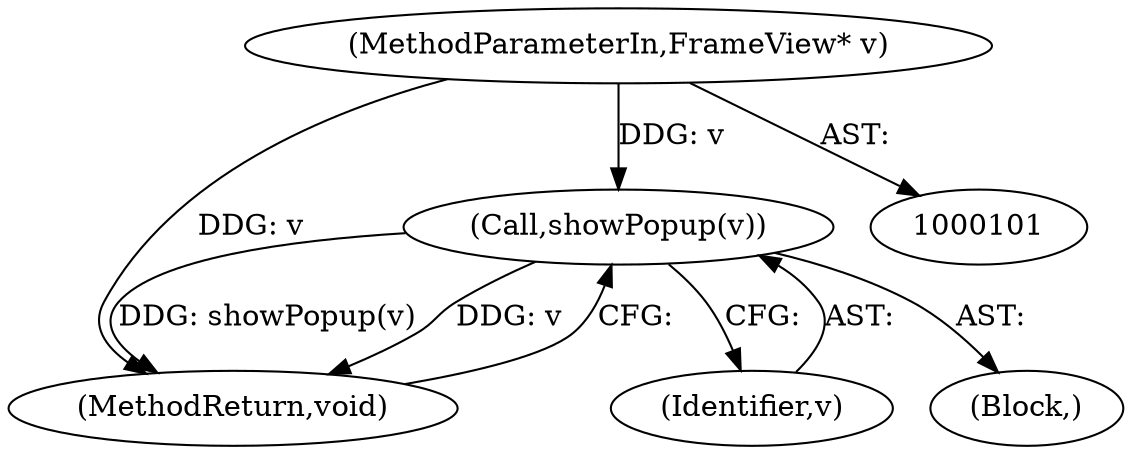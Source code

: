 digraph "0_Chrome_c7e50b5ef454efd6ab9527d795442c213eeb6afa_1@pointer" {
"1000103" [label="(MethodParameterIn,FrameView* v)"];
"1000132" [label="(Call,showPopup(v))"];
"1000134" [label="(MethodReturn,void)"];
"1000132" [label="(Call,showPopup(v))"];
"1000103" [label="(MethodParameterIn,FrameView* v)"];
"1000133" [label="(Identifier,v)"];
"1000105" [label="(Block,)"];
"1000103" -> "1000101"  [label="AST: "];
"1000103" -> "1000134"  [label="DDG: v"];
"1000103" -> "1000132"  [label="DDG: v"];
"1000132" -> "1000105"  [label="AST: "];
"1000132" -> "1000133"  [label="CFG: "];
"1000133" -> "1000132"  [label="AST: "];
"1000134" -> "1000132"  [label="CFG: "];
"1000132" -> "1000134"  [label="DDG: showPopup(v)"];
"1000132" -> "1000134"  [label="DDG: v"];
}

